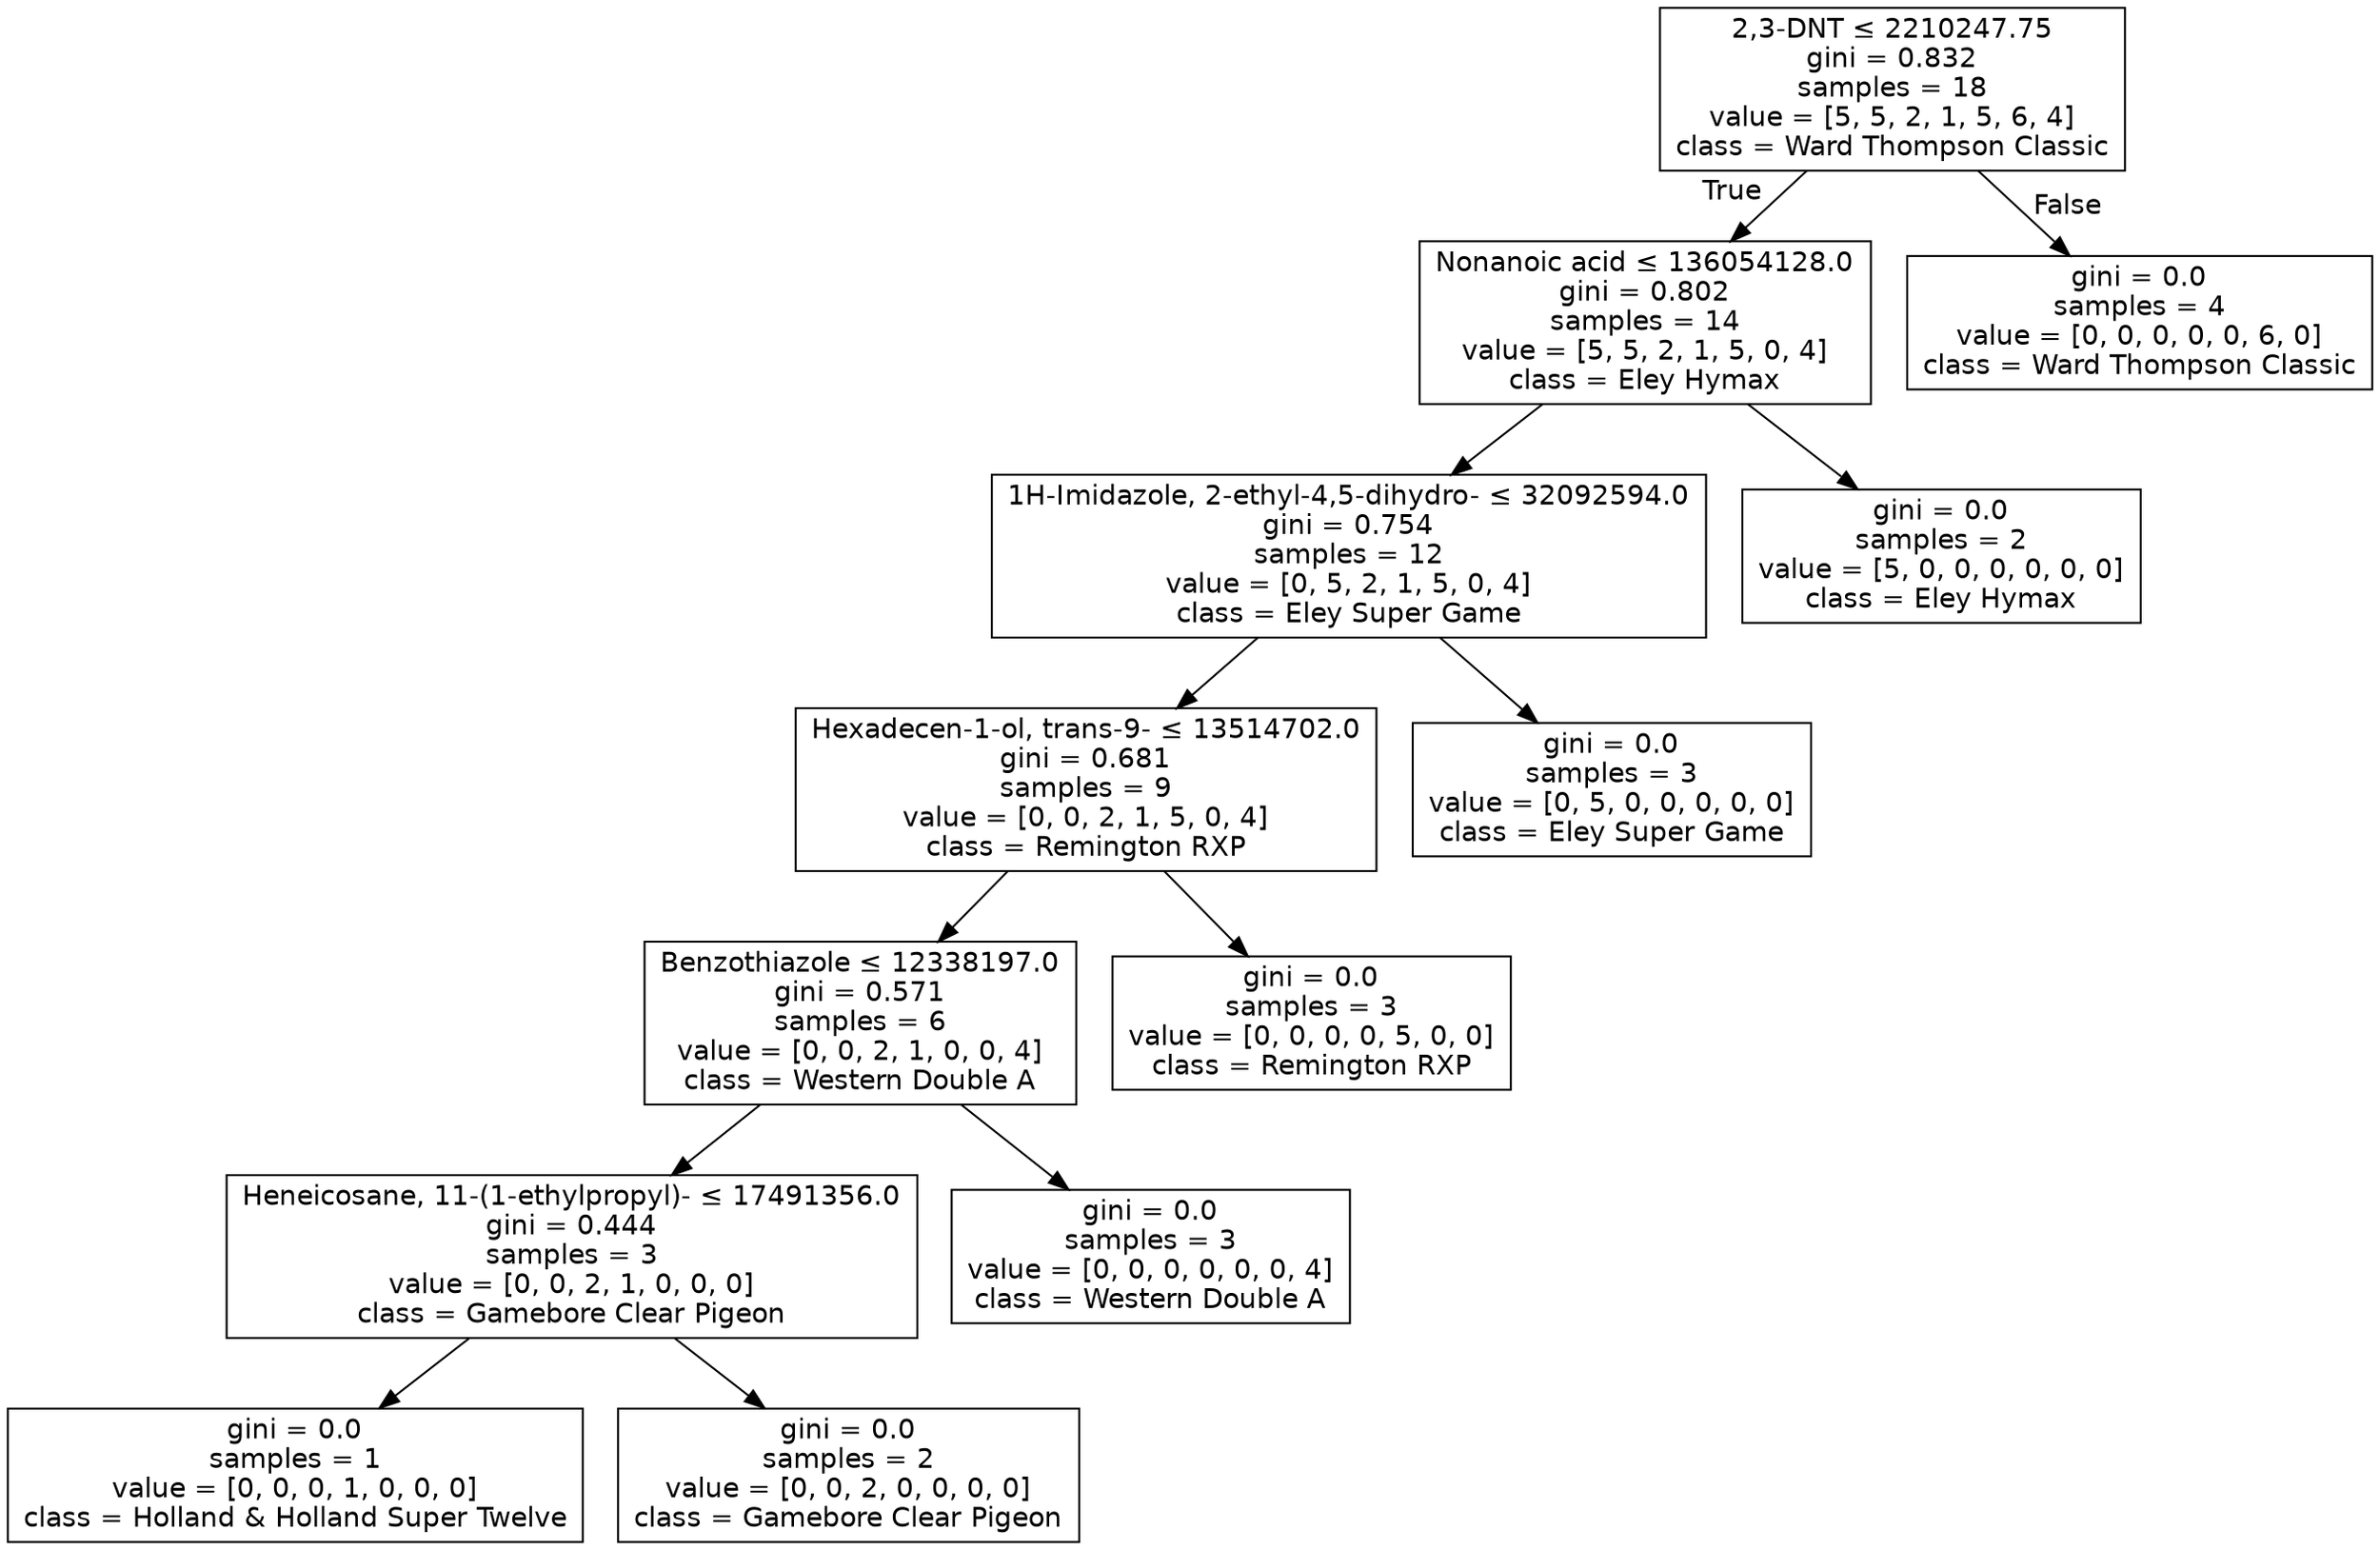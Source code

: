 digraph Tree {
node [shape=box, fontname="helvetica"] ;
edge [fontname="helvetica"] ;
0 [label=<2,3-DNT &le; 2210247.75<br/>gini = 0.832<br/>samples = 18<br/>value = [5, 5, 2, 1, 5, 6, 4]<br/>class = Ward Thompson Classic>] ;
1 [label=<Nonanoic acid &le; 136054128.0<br/>gini = 0.802<br/>samples = 14<br/>value = [5, 5, 2, 1, 5, 0, 4]<br/>class = Eley Hymax>] ;
0 -> 1 [labeldistance=2.5, labelangle=45, headlabel="True"] ;
2 [label=<1H-Imidazole, 2-ethyl-4,5-dihydro- &le; 32092594.0<br/>gini = 0.754<br/>samples = 12<br/>value = [0, 5, 2, 1, 5, 0, 4]<br/>class = Eley Super Game>] ;
1 -> 2 ;
3 [label=<Hexadecen-1-ol, trans-9- &le; 13514702.0<br/>gini = 0.681<br/>samples = 9<br/>value = [0, 0, 2, 1, 5, 0, 4]<br/>class = Remington RXP>] ;
2 -> 3 ;
4 [label=<Benzothiazole &le; 12338197.0<br/>gini = 0.571<br/>samples = 6<br/>value = [0, 0, 2, 1, 0, 0, 4]<br/>class = Western Double A>] ;
3 -> 4 ;
5 [label=<Heneicosane, 11-(1-ethylpropyl)- &le; 17491356.0<br/>gini = 0.444<br/>samples = 3<br/>value = [0, 0, 2, 1, 0, 0, 0]<br/>class = Gamebore Clear Pigeon>] ;
4 -> 5 ;
6 [label=<gini = 0.0<br/>samples = 1<br/>value = [0, 0, 0, 1, 0, 0, 0]<br/>class = Holland &amp; Holland Super Twelve>] ;
5 -> 6 ;
7 [label=<gini = 0.0<br/>samples = 2<br/>value = [0, 0, 2, 0, 0, 0, 0]<br/>class = Gamebore Clear Pigeon>] ;
5 -> 7 ;
8 [label=<gini = 0.0<br/>samples = 3<br/>value = [0, 0, 0, 0, 0, 0, 4]<br/>class = Western Double A>] ;
4 -> 8 ;
9 [label=<gini = 0.0<br/>samples = 3<br/>value = [0, 0, 0, 0, 5, 0, 0]<br/>class = Remington RXP>] ;
3 -> 9 ;
10 [label=<gini = 0.0<br/>samples = 3<br/>value = [0, 5, 0, 0, 0, 0, 0]<br/>class = Eley Super Game>] ;
2 -> 10 ;
11 [label=<gini = 0.0<br/>samples = 2<br/>value = [5, 0, 0, 0, 0, 0, 0]<br/>class = Eley Hymax>] ;
1 -> 11 ;
12 [label=<gini = 0.0<br/>samples = 4<br/>value = [0, 0, 0, 0, 0, 6, 0]<br/>class = Ward Thompson Classic>] ;
0 -> 12 [labeldistance=2.5, labelangle=-45, headlabel="False"] ;
}
